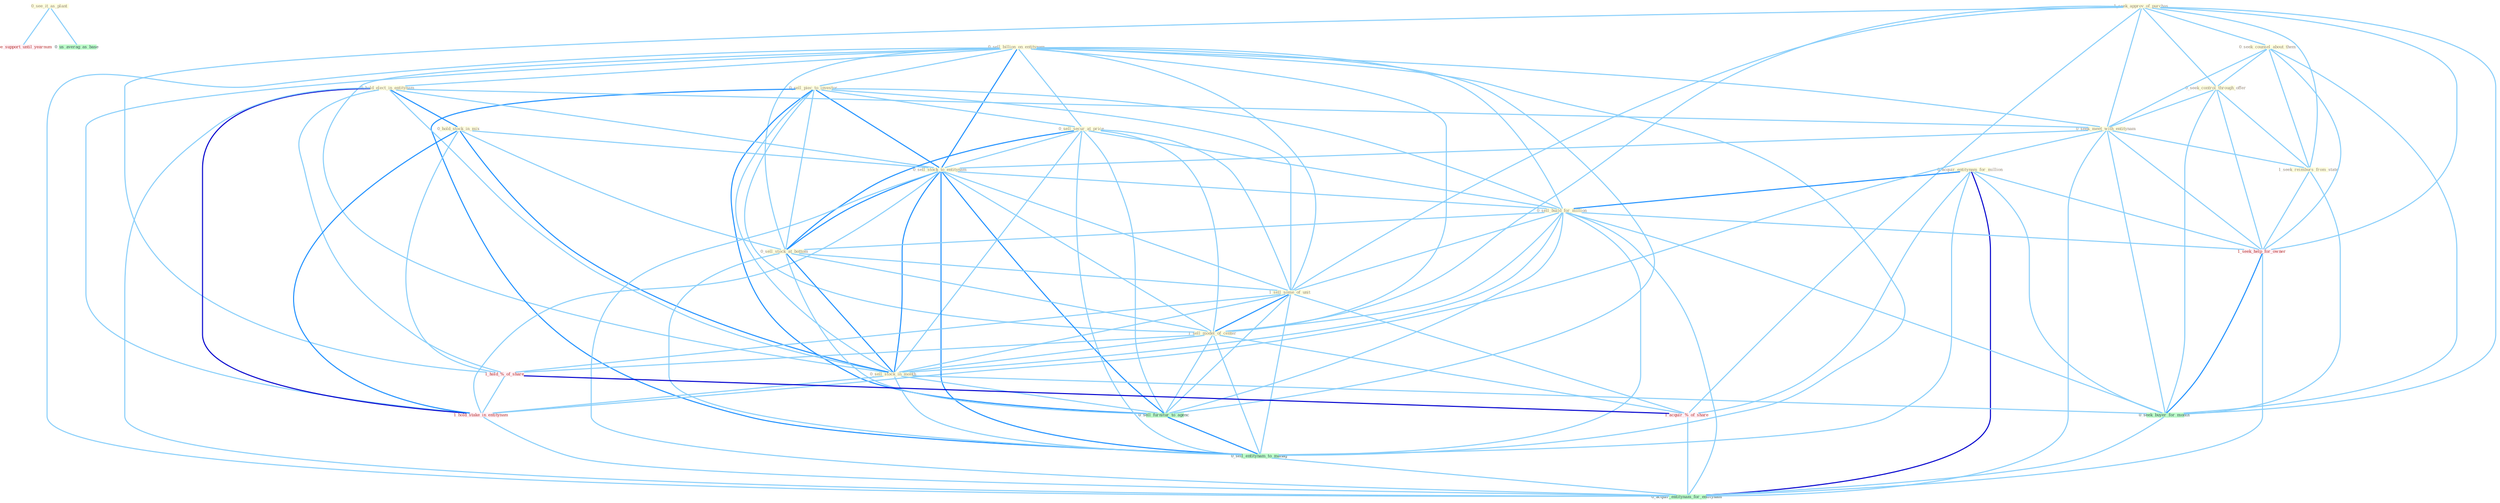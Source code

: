 Graph G{ 
    node
    [shape=polygon,style=filled,width=.5,height=.06,color="#BDFCC9",fixedsize=true,fontsize=4,
    fontcolor="#2f4f4f"];
    {node
    [color="#ffffe0", fontcolor="#8b7d6b"] "0_see_it_as_plant " "0_sell_billion_on_entitynam " "1_seek_approv_of_purchas " "0_sell_piec_to_investor " "0_seek_counsel_about_them " "0_seek_control_through_offer " "0_hold_elect_in_entitynam " "0_sell_secur_at_price " "0_hold_stock_in_mix " "0_acquir_entitynam_for_million " "0_seek_meet_with_entitynam " "0_sell_stock_to_entitynam " "0_sell_build_for_million " "0_sell_stock_at_bottom " "1_sell_some_of_unit " "1_sell_model_of_center " "0_sell_stock_in_month " "1_seek_reimburs_from_state "}
{node [color="#fff0f5", fontcolor="#b22222"] "1_hold_%_of_share " "1_hold_stake_in_entitynam " "1_seek_help_for_owner " "1_acquir_%_of_share " "1_see_support_until_yearnum "}
edge [color="#B0E2FF"];

	"0_see_it_as_plant " -- "1_see_support_until_yearnum " [w="1", color="#87cefa" ];
	"0_see_it_as_plant " -- "0_us_averag_as_base " [w="1", color="#87cefa" ];
	"0_sell_billion_on_entitynam " -- "0_sell_piec_to_investor " [w="1", color="#87cefa" ];
	"0_sell_billion_on_entitynam " -- "0_hold_elect_in_entitynam " [w="1", color="#87cefa" ];
	"0_sell_billion_on_entitynam " -- "0_sell_secur_at_price " [w="1", color="#87cefa" ];
	"0_sell_billion_on_entitynam " -- "0_seek_meet_with_entitynam " [w="1", color="#87cefa" ];
	"0_sell_billion_on_entitynam " -- "0_sell_stock_to_entitynam " [w="2", color="#1e90ff" , len=0.8];
	"0_sell_billion_on_entitynam " -- "0_sell_build_for_million " [w="1", color="#87cefa" ];
	"0_sell_billion_on_entitynam " -- "0_sell_stock_at_bottom " [w="1", color="#87cefa" ];
	"0_sell_billion_on_entitynam " -- "1_sell_some_of_unit " [w="1", color="#87cefa" ];
	"0_sell_billion_on_entitynam " -- "1_sell_model_of_center " [w="1", color="#87cefa" ];
	"0_sell_billion_on_entitynam " -- "0_sell_stock_in_month " [w="1", color="#87cefa" ];
	"0_sell_billion_on_entitynam " -- "1_hold_stake_in_entitynam " [w="1", color="#87cefa" ];
	"0_sell_billion_on_entitynam " -- "0_sell_furnitur_to_agenc " [w="1", color="#87cefa" ];
	"0_sell_billion_on_entitynam " -- "0_sell_entitynam_to_manag " [w="1", color="#87cefa" ];
	"0_sell_billion_on_entitynam " -- "0_acquir_entitynam_for_entitynam " [w="1", color="#87cefa" ];
	"1_seek_approv_of_purchas " -- "0_seek_counsel_about_them " [w="1", color="#87cefa" ];
	"1_seek_approv_of_purchas " -- "0_seek_control_through_offer " [w="1", color="#87cefa" ];
	"1_seek_approv_of_purchas " -- "0_seek_meet_with_entitynam " [w="1", color="#87cefa" ];
	"1_seek_approv_of_purchas " -- "1_sell_some_of_unit " [w="1", color="#87cefa" ];
	"1_seek_approv_of_purchas " -- "1_sell_model_of_center " [w="1", color="#87cefa" ];
	"1_seek_approv_of_purchas " -- "1_seek_reimburs_from_state " [w="1", color="#87cefa" ];
	"1_seek_approv_of_purchas " -- "1_hold_%_of_share " [w="1", color="#87cefa" ];
	"1_seek_approv_of_purchas " -- "1_seek_help_for_owner " [w="1", color="#87cefa" ];
	"1_seek_approv_of_purchas " -- "0_seek_buyer_for_month " [w="1", color="#87cefa" ];
	"1_seek_approv_of_purchas " -- "1_acquir_%_of_share " [w="1", color="#87cefa" ];
	"0_sell_piec_to_investor " -- "0_sell_secur_at_price " [w="1", color="#87cefa" ];
	"0_sell_piec_to_investor " -- "0_sell_stock_to_entitynam " [w="2", color="#1e90ff" , len=0.8];
	"0_sell_piec_to_investor " -- "0_sell_build_for_million " [w="1", color="#87cefa" ];
	"0_sell_piec_to_investor " -- "0_sell_stock_at_bottom " [w="1", color="#87cefa" ];
	"0_sell_piec_to_investor " -- "1_sell_some_of_unit " [w="1", color="#87cefa" ];
	"0_sell_piec_to_investor " -- "1_sell_model_of_center " [w="1", color="#87cefa" ];
	"0_sell_piec_to_investor " -- "0_sell_stock_in_month " [w="1", color="#87cefa" ];
	"0_sell_piec_to_investor " -- "0_sell_furnitur_to_agenc " [w="2", color="#1e90ff" , len=0.8];
	"0_sell_piec_to_investor " -- "0_sell_entitynam_to_manag " [w="2", color="#1e90ff" , len=0.8];
	"0_seek_counsel_about_them " -- "0_seek_control_through_offer " [w="1", color="#87cefa" ];
	"0_seek_counsel_about_them " -- "0_seek_meet_with_entitynam " [w="1", color="#87cefa" ];
	"0_seek_counsel_about_them " -- "1_seek_reimburs_from_state " [w="1", color="#87cefa" ];
	"0_seek_counsel_about_them " -- "1_seek_help_for_owner " [w="1", color="#87cefa" ];
	"0_seek_counsel_about_them " -- "0_seek_buyer_for_month " [w="1", color="#87cefa" ];
	"0_seek_control_through_offer " -- "0_seek_meet_with_entitynam " [w="1", color="#87cefa" ];
	"0_seek_control_through_offer " -- "1_seek_reimburs_from_state " [w="1", color="#87cefa" ];
	"0_seek_control_through_offer " -- "1_seek_help_for_owner " [w="1", color="#87cefa" ];
	"0_seek_control_through_offer " -- "0_seek_buyer_for_month " [w="1", color="#87cefa" ];
	"0_hold_elect_in_entitynam " -- "0_hold_stock_in_mix " [w="2", color="#1e90ff" , len=0.8];
	"0_hold_elect_in_entitynam " -- "0_seek_meet_with_entitynam " [w="1", color="#87cefa" ];
	"0_hold_elect_in_entitynam " -- "0_sell_stock_to_entitynam " [w="1", color="#87cefa" ];
	"0_hold_elect_in_entitynam " -- "0_sell_stock_in_month " [w="1", color="#87cefa" ];
	"0_hold_elect_in_entitynam " -- "1_hold_%_of_share " [w="1", color="#87cefa" ];
	"0_hold_elect_in_entitynam " -- "1_hold_stake_in_entitynam " [w="3", color="#0000cd" , len=0.6];
	"0_hold_elect_in_entitynam " -- "0_acquir_entitynam_for_entitynam " [w="1", color="#87cefa" ];
	"0_sell_secur_at_price " -- "0_sell_stock_to_entitynam " [w="1", color="#87cefa" ];
	"0_sell_secur_at_price " -- "0_sell_build_for_million " [w="1", color="#87cefa" ];
	"0_sell_secur_at_price " -- "0_sell_stock_at_bottom " [w="2", color="#1e90ff" , len=0.8];
	"0_sell_secur_at_price " -- "1_sell_some_of_unit " [w="1", color="#87cefa" ];
	"0_sell_secur_at_price " -- "1_sell_model_of_center " [w="1", color="#87cefa" ];
	"0_sell_secur_at_price " -- "0_sell_stock_in_month " [w="1", color="#87cefa" ];
	"0_sell_secur_at_price " -- "0_sell_furnitur_to_agenc " [w="1", color="#87cefa" ];
	"0_sell_secur_at_price " -- "0_sell_entitynam_to_manag " [w="1", color="#87cefa" ];
	"0_hold_stock_in_mix " -- "0_sell_stock_to_entitynam " [w="1", color="#87cefa" ];
	"0_hold_stock_in_mix " -- "0_sell_stock_at_bottom " [w="1", color="#87cefa" ];
	"0_hold_stock_in_mix " -- "0_sell_stock_in_month " [w="2", color="#1e90ff" , len=0.8];
	"0_hold_stock_in_mix " -- "1_hold_%_of_share " [w="1", color="#87cefa" ];
	"0_hold_stock_in_mix " -- "1_hold_stake_in_entitynam " [w="2", color="#1e90ff" , len=0.8];
	"0_acquir_entitynam_for_million " -- "0_sell_build_for_million " [w="2", color="#1e90ff" , len=0.8];
	"0_acquir_entitynam_for_million " -- "1_seek_help_for_owner " [w="1", color="#87cefa" ];
	"0_acquir_entitynam_for_million " -- "0_seek_buyer_for_month " [w="1", color="#87cefa" ];
	"0_acquir_entitynam_for_million " -- "1_acquir_%_of_share " [w="1", color="#87cefa" ];
	"0_acquir_entitynam_for_million " -- "0_sell_entitynam_to_manag " [w="1", color="#87cefa" ];
	"0_acquir_entitynam_for_million " -- "0_acquir_entitynam_for_entitynam " [w="3", color="#0000cd" , len=0.6];
	"0_seek_meet_with_entitynam " -- "0_sell_stock_to_entitynam " [w="1", color="#87cefa" ];
	"0_seek_meet_with_entitynam " -- "1_seek_reimburs_from_state " [w="1", color="#87cefa" ];
	"0_seek_meet_with_entitynam " -- "1_hold_stake_in_entitynam " [w="1", color="#87cefa" ];
	"0_seek_meet_with_entitynam " -- "1_seek_help_for_owner " [w="1", color="#87cefa" ];
	"0_seek_meet_with_entitynam " -- "0_seek_buyer_for_month " [w="1", color="#87cefa" ];
	"0_seek_meet_with_entitynam " -- "0_acquir_entitynam_for_entitynam " [w="1", color="#87cefa" ];
	"0_sell_stock_to_entitynam " -- "0_sell_build_for_million " [w="1", color="#87cefa" ];
	"0_sell_stock_to_entitynam " -- "0_sell_stock_at_bottom " [w="2", color="#1e90ff" , len=0.8];
	"0_sell_stock_to_entitynam " -- "1_sell_some_of_unit " [w="1", color="#87cefa" ];
	"0_sell_stock_to_entitynam " -- "1_sell_model_of_center " [w="1", color="#87cefa" ];
	"0_sell_stock_to_entitynam " -- "0_sell_stock_in_month " [w="2", color="#1e90ff" , len=0.8];
	"0_sell_stock_to_entitynam " -- "1_hold_stake_in_entitynam " [w="1", color="#87cefa" ];
	"0_sell_stock_to_entitynam " -- "0_sell_furnitur_to_agenc " [w="2", color="#1e90ff" , len=0.8];
	"0_sell_stock_to_entitynam " -- "0_sell_entitynam_to_manag " [w="2", color="#1e90ff" , len=0.8];
	"0_sell_stock_to_entitynam " -- "0_acquir_entitynam_for_entitynam " [w="1", color="#87cefa" ];
	"0_sell_build_for_million " -- "0_sell_stock_at_bottom " [w="1", color="#87cefa" ];
	"0_sell_build_for_million " -- "1_sell_some_of_unit " [w="1", color="#87cefa" ];
	"0_sell_build_for_million " -- "1_sell_model_of_center " [w="1", color="#87cefa" ];
	"0_sell_build_for_million " -- "0_sell_stock_in_month " [w="1", color="#87cefa" ];
	"0_sell_build_for_million " -- "1_seek_help_for_owner " [w="1", color="#87cefa" ];
	"0_sell_build_for_million " -- "0_seek_buyer_for_month " [w="1", color="#87cefa" ];
	"0_sell_build_for_million " -- "0_sell_furnitur_to_agenc " [w="1", color="#87cefa" ];
	"0_sell_build_for_million " -- "0_sell_entitynam_to_manag " [w="1", color="#87cefa" ];
	"0_sell_build_for_million " -- "0_acquir_entitynam_for_entitynam " [w="1", color="#87cefa" ];
	"0_sell_stock_at_bottom " -- "1_sell_some_of_unit " [w="1", color="#87cefa" ];
	"0_sell_stock_at_bottom " -- "1_sell_model_of_center " [w="1", color="#87cefa" ];
	"0_sell_stock_at_bottom " -- "0_sell_stock_in_month " [w="2", color="#1e90ff" , len=0.8];
	"0_sell_stock_at_bottom " -- "0_sell_furnitur_to_agenc " [w="1", color="#87cefa" ];
	"0_sell_stock_at_bottom " -- "0_sell_entitynam_to_manag " [w="1", color="#87cefa" ];
	"1_sell_some_of_unit " -- "1_sell_model_of_center " [w="2", color="#1e90ff" , len=0.8];
	"1_sell_some_of_unit " -- "0_sell_stock_in_month " [w="1", color="#87cefa" ];
	"1_sell_some_of_unit " -- "1_hold_%_of_share " [w="1", color="#87cefa" ];
	"1_sell_some_of_unit " -- "1_acquir_%_of_share " [w="1", color="#87cefa" ];
	"1_sell_some_of_unit " -- "0_sell_furnitur_to_agenc " [w="1", color="#87cefa" ];
	"1_sell_some_of_unit " -- "0_sell_entitynam_to_manag " [w="1", color="#87cefa" ];
	"1_sell_model_of_center " -- "0_sell_stock_in_month " [w="1", color="#87cefa" ];
	"1_sell_model_of_center " -- "1_hold_%_of_share " [w="1", color="#87cefa" ];
	"1_sell_model_of_center " -- "1_acquir_%_of_share " [w="1", color="#87cefa" ];
	"1_sell_model_of_center " -- "0_sell_furnitur_to_agenc " [w="1", color="#87cefa" ];
	"1_sell_model_of_center " -- "0_sell_entitynam_to_manag " [w="1", color="#87cefa" ];
	"0_sell_stock_in_month " -- "1_hold_stake_in_entitynam " [w="1", color="#87cefa" ];
	"0_sell_stock_in_month " -- "0_seek_buyer_for_month " [w="1", color="#87cefa" ];
	"0_sell_stock_in_month " -- "0_sell_furnitur_to_agenc " [w="1", color="#87cefa" ];
	"0_sell_stock_in_month " -- "0_sell_entitynam_to_manag " [w="1", color="#87cefa" ];
	"1_seek_reimburs_from_state " -- "1_seek_help_for_owner " [w="1", color="#87cefa" ];
	"1_seek_reimburs_from_state " -- "0_seek_buyer_for_month " [w="1", color="#87cefa" ];
	"1_hold_%_of_share " -- "1_hold_stake_in_entitynam " [w="1", color="#87cefa" ];
	"1_hold_%_of_share " -- "1_acquir_%_of_share " [w="3", color="#0000cd" , len=0.6];
	"1_hold_stake_in_entitynam " -- "0_acquir_entitynam_for_entitynam " [w="1", color="#87cefa" ];
	"1_seek_help_for_owner " -- "0_seek_buyer_for_month " [w="2", color="#1e90ff" , len=0.8];
	"1_seek_help_for_owner " -- "0_acquir_entitynam_for_entitynam " [w="1", color="#87cefa" ];
	"0_seek_buyer_for_month " -- "0_acquir_entitynam_for_entitynam " [w="1", color="#87cefa" ];
	"1_acquir_%_of_share " -- "0_acquir_entitynam_for_entitynam " [w="1", color="#87cefa" ];
	"0_sell_furnitur_to_agenc " -- "0_sell_entitynam_to_manag " [w="2", color="#1e90ff" , len=0.8];
	"0_sell_entitynam_to_manag " -- "0_acquir_entitynam_for_entitynam " [w="1", color="#87cefa" ];
}